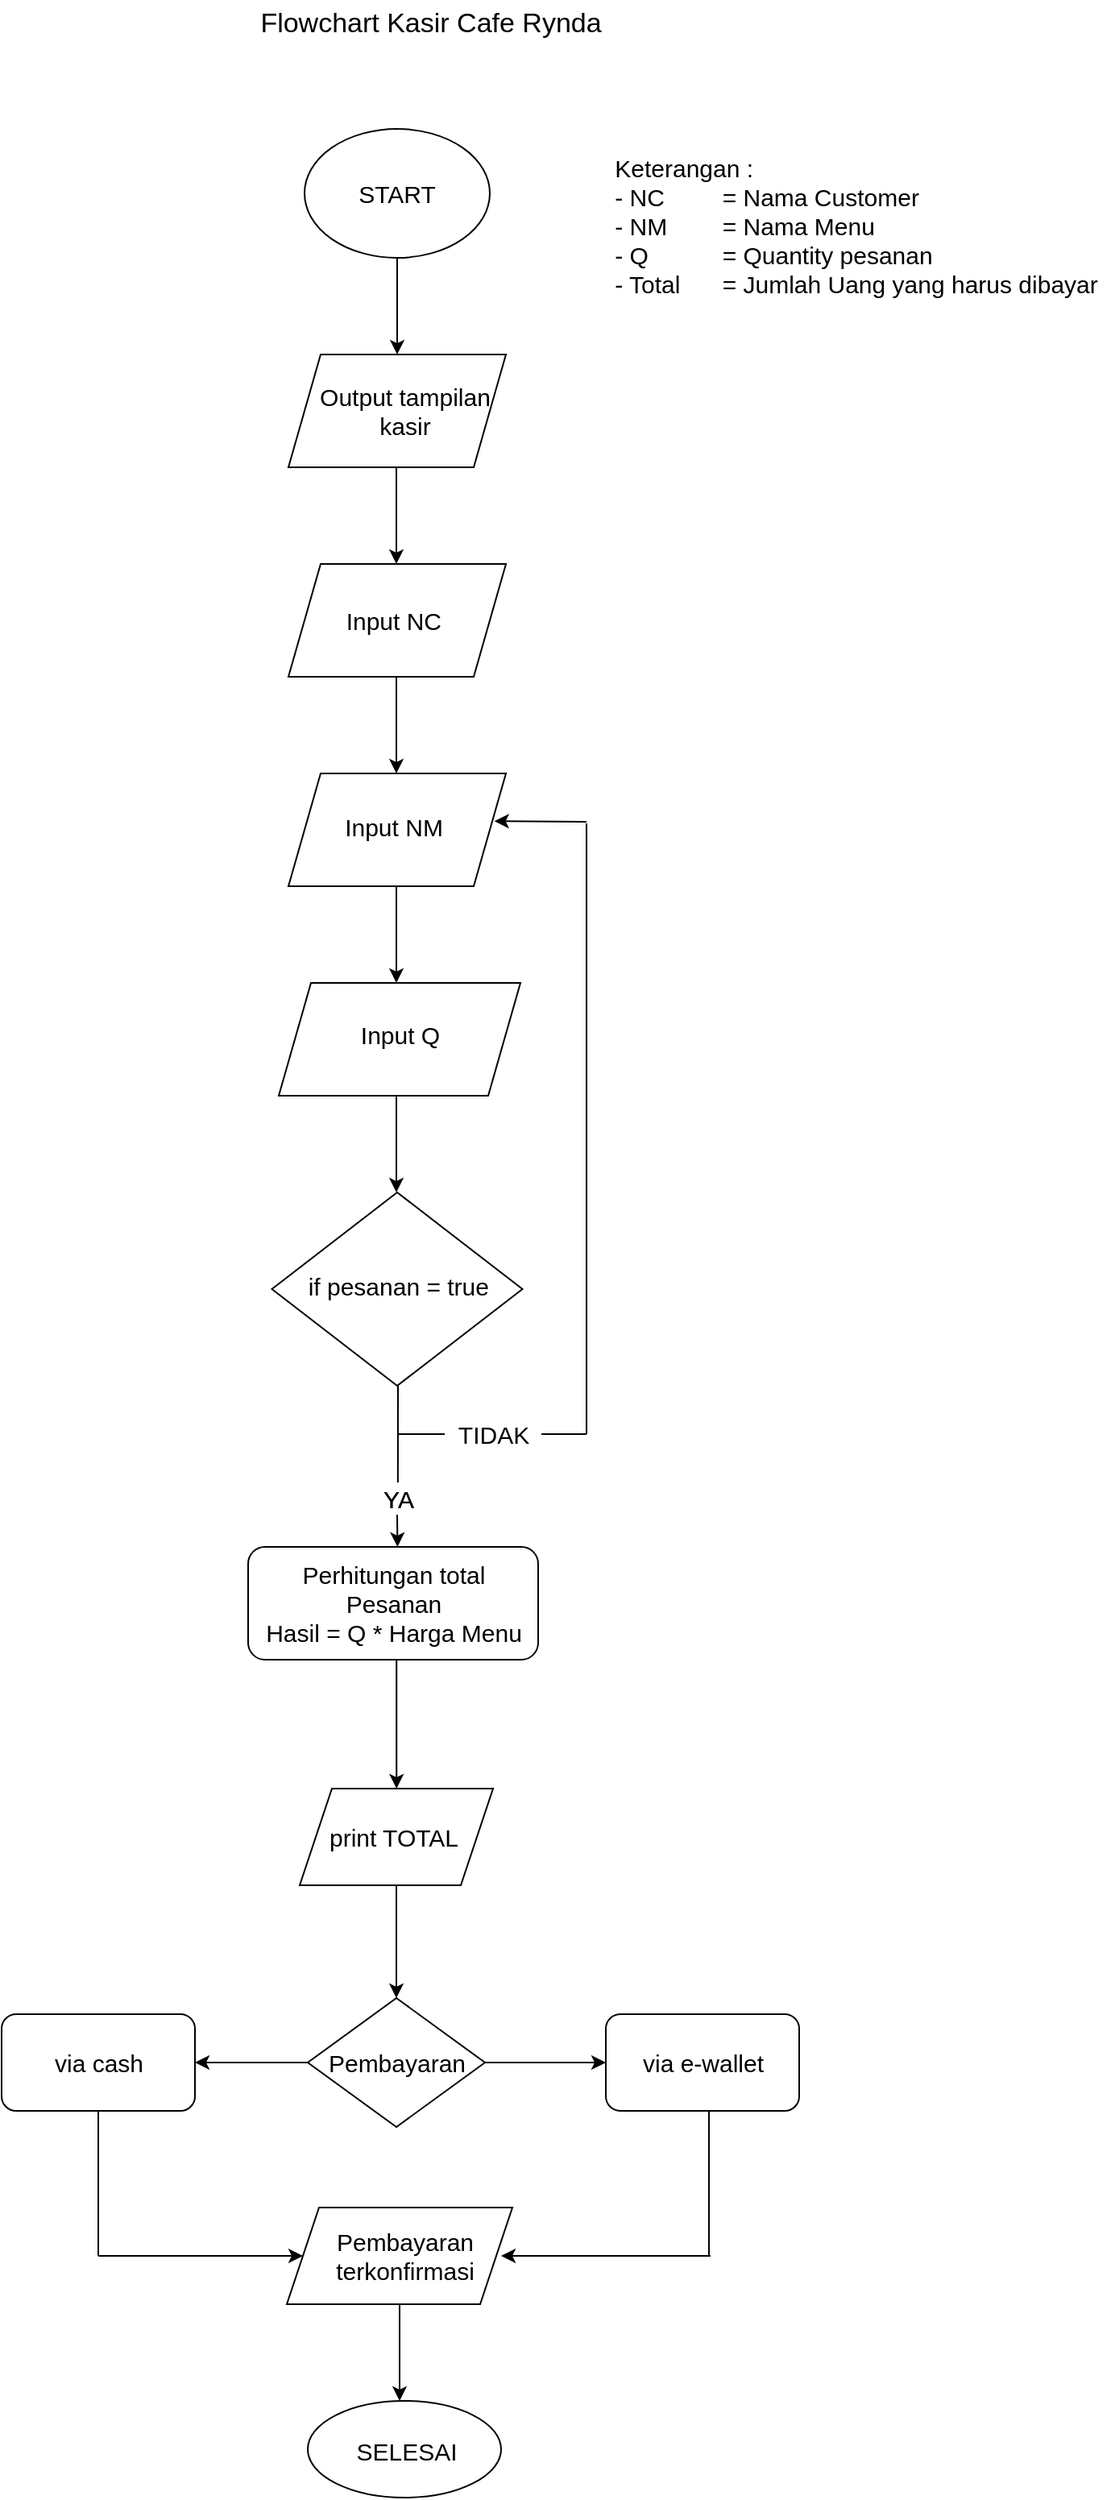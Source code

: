 <mxfile>
    <diagram id="yv9AR8YwXmYQttPCIyxz" name="Page-1">
        <mxGraphModel dx="577" dy="528" grid="1" gridSize="10" guides="1" tooltips="1" connect="1" arrows="1" fold="1" page="1" pageScale="1" pageWidth="850" pageHeight="1100" math="0" shadow="0">
            <root>
                <mxCell id="0"/>
                <mxCell id="1" parent="0"/>
                <mxCell id="2" value="" style="ellipse;whiteSpace=wrap;html=1;" vertex="1" parent="1">
                    <mxGeometry x="348" y="80" width="115" height="80" as="geometry"/>
                </mxCell>
                <mxCell id="3" value="Flowchart Kasir Cafe Rynda" style="text;html=1;resizable=0;autosize=1;align=center;verticalAlign=middle;points=[];fillColor=none;strokeColor=none;rounded=0;strokeWidth=1;fontSize=17;" vertex="1" parent="1">
                    <mxGeometry x="310.5" width="230" height="30" as="geometry"/>
                </mxCell>
                <mxCell id="4" value="START" style="text;html=1;resizable=0;autosize=1;align=center;verticalAlign=middle;points=[];fillColor=none;strokeColor=none;rounded=0;fontSize=15;" vertex="1" parent="1">
                    <mxGeometry x="375" y="110" width="60" height="20" as="geometry"/>
                </mxCell>
                <mxCell id="5" value="" style="endArrow=classic;html=1;fontSize=15;exitX=0.5;exitY=1;exitDx=0;exitDy=0;entryX=0.5;entryY=0;entryDx=0;entryDy=0;" edge="1" parent="1" source="2">
                    <mxGeometry width="50" height="50" relative="1" as="geometry">
                        <mxPoint x="415" y="220" as="sourcePoint"/>
                        <mxPoint x="405.5" y="220" as="targetPoint"/>
                    </mxGeometry>
                </mxCell>
                <mxCell id="6" value="&lt;div style=&quot;text-align: justify&quot;&gt;Keterangan :&lt;/div&gt;&lt;div style=&quot;text-align: justify&quot;&gt;- NC&lt;span style=&quot;white-space: pre&quot;&gt;&#9;&lt;/span&gt;&lt;span style=&quot;white-space: pre&quot;&gt;&#9;&lt;/span&gt;= Nama Customer&lt;/div&gt;&lt;div style=&quot;text-align: justify&quot;&gt;- NM &lt;span style=&quot;white-space: pre&quot;&gt;&#9;&lt;/span&gt;= Nama Menu&lt;/div&gt;&lt;div style=&quot;text-align: justify&quot;&gt;- Q&amp;nbsp; &lt;span style=&quot;white-space: pre&quot;&gt;&#9;&lt;/span&gt;&lt;span style=&quot;white-space: pre&quot;&gt;&#9;&lt;/span&gt;= Quantity pesanan&lt;/div&gt;&lt;div style=&quot;text-align: justify&quot;&gt;- Total &lt;span style=&quot;white-space: pre&quot;&gt;&#9;&lt;/span&gt;= Jumlah Uang yang harus dibayar&lt;/div&gt;" style="text;html=1;resizable=0;autosize=1;align=center;verticalAlign=middle;points=[];fillColor=none;strokeColor=none;rounded=0;fontSize=15;" vertex="1" parent="1">
                    <mxGeometry x="530" y="90" width="320" height="100" as="geometry"/>
                </mxCell>
                <mxCell id="7" value="" style="shape=parallelogram;perimeter=parallelogramPerimeter;whiteSpace=wrap;html=1;fixedSize=1;fontSize=15;strokeWidth=1;" vertex="1" parent="1">
                    <mxGeometry x="338" y="220" width="135" height="70" as="geometry"/>
                </mxCell>
                <mxCell id="8" value="Output tampilan &lt;br&gt;kasir" style="text;html=1;resizable=0;autosize=1;align=center;verticalAlign=middle;points=[];fillColor=none;strokeColor=none;rounded=0;fontSize=15;" vertex="1" parent="1">
                    <mxGeometry x="350" y="235" width="120" height="40" as="geometry"/>
                </mxCell>
                <mxCell id="9" value="" style="endArrow=classic;html=1;fontSize=15;exitX=0.5;exitY=1;exitDx=0;exitDy=0;entryX=0.5;entryY=0;entryDx=0;entryDy=0;" edge="1" parent="1">
                    <mxGeometry width="50" height="50" relative="1" as="geometry">
                        <mxPoint x="405" y="290" as="sourcePoint"/>
                        <mxPoint x="405" y="350" as="targetPoint"/>
                    </mxGeometry>
                </mxCell>
                <mxCell id="10" value="" style="shape=parallelogram;perimeter=parallelogramPerimeter;whiteSpace=wrap;html=1;fixedSize=1;fontSize=15;strokeWidth=1;" vertex="1" parent="1">
                    <mxGeometry x="338" y="350" width="135" height="70" as="geometry"/>
                </mxCell>
                <mxCell id="11" value="Input NC&amp;nbsp;" style="text;html=1;resizable=0;autosize=1;align=center;verticalAlign=middle;points=[];fillColor=none;strokeColor=none;rounded=0;fontSize=15;" vertex="1" parent="1">
                    <mxGeometry x="365" y="375" width="80" height="20" as="geometry"/>
                </mxCell>
                <mxCell id="12" value="" style="endArrow=classic;html=1;fontSize=15;exitX=0.5;exitY=1;exitDx=0;exitDy=0;entryX=0.5;entryY=0;entryDx=0;entryDy=0;" edge="1" parent="1">
                    <mxGeometry width="50" height="50" relative="1" as="geometry">
                        <mxPoint x="405" y="420" as="sourcePoint"/>
                        <mxPoint x="405" y="480" as="targetPoint"/>
                    </mxGeometry>
                </mxCell>
                <mxCell id="13" value="" style="shape=parallelogram;perimeter=parallelogramPerimeter;whiteSpace=wrap;html=1;fixedSize=1;fontSize=15;strokeWidth=1;" vertex="1" parent="1">
                    <mxGeometry x="338" y="480" width="135" height="70" as="geometry"/>
                </mxCell>
                <mxCell id="14" value="Input NM" style="text;html=1;resizable=0;autosize=1;align=center;verticalAlign=middle;points=[];fillColor=none;strokeColor=none;rounded=0;fontSize=15;" vertex="1" parent="1">
                    <mxGeometry x="363" y="503" width="80" height="20" as="geometry"/>
                </mxCell>
                <mxCell id="15" value="" style="endArrow=classic;html=1;fontSize=15;exitX=0.5;exitY=1;exitDx=0;exitDy=0;entryX=0.5;entryY=0;entryDx=0;entryDy=0;" edge="1" parent="1">
                    <mxGeometry width="50" height="50" relative="1" as="geometry">
                        <mxPoint x="405" y="550" as="sourcePoint"/>
                        <mxPoint x="405" y="610" as="targetPoint"/>
                    </mxGeometry>
                </mxCell>
                <mxCell id="16" value="" style="shape=parallelogram;perimeter=parallelogramPerimeter;whiteSpace=wrap;html=1;fixedSize=1;fontSize=15;strokeWidth=1;" vertex="1" parent="1">
                    <mxGeometry x="332" y="610" width="150" height="70" as="geometry"/>
                </mxCell>
                <mxCell id="17" value="Input Q" style="text;html=1;resizable=0;autosize=1;align=center;verticalAlign=middle;points=[];fillColor=none;strokeColor=none;rounded=0;fontSize=15;" vertex="1" parent="1">
                    <mxGeometry x="377" y="632" width="60" height="20" as="geometry"/>
                </mxCell>
                <mxCell id="18" value="" style="endArrow=classic;html=1;fontSize=15;exitX=0.5;exitY=1;exitDx=0;exitDy=0;entryX=0.5;entryY=0;entryDx=0;entryDy=0;" edge="1" parent="1">
                    <mxGeometry width="50" height="50" relative="1" as="geometry">
                        <mxPoint x="405" y="680" as="sourcePoint"/>
                        <mxPoint x="405" y="740" as="targetPoint"/>
                    </mxGeometry>
                </mxCell>
                <mxCell id="19" value="" style="endArrow=classic;html=1;fontSize=15;entryX=1.007;entryY=0.39;entryDx=0;entryDy=0;entryPerimeter=0;" edge="1" parent="1">
                    <mxGeometry width="50" height="50" relative="1" as="geometry">
                        <mxPoint x="523" y="510" as="sourcePoint"/>
                        <mxPoint x="465.84" y="509.6" as="targetPoint"/>
                    </mxGeometry>
                </mxCell>
                <mxCell id="20" value="" style="endArrow=none;html=1;fontSize=15;startArrow=none;" edge="1" parent="1" source="25">
                    <mxGeometry width="50" height="50" relative="1" as="geometry">
                        <mxPoint x="406" y="890" as="sourcePoint"/>
                        <mxPoint x="523" y="890" as="targetPoint"/>
                    </mxGeometry>
                </mxCell>
                <mxCell id="21" value="" style="rhombus;whiteSpace=wrap;html=1;fontSize=15;strokeWidth=1;" vertex="1" parent="1">
                    <mxGeometry x="327.75" y="740" width="155.5" height="120" as="geometry"/>
                </mxCell>
                <mxCell id="22" value="if pesanan = true&amp;nbsp;" style="text;html=1;resizable=0;autosize=1;align=center;verticalAlign=middle;points=[];fillColor=none;strokeColor=none;rounded=0;fontSize=15;" vertex="1" parent="1">
                    <mxGeometry x="343" y="788" width="130" height="20" as="geometry"/>
                </mxCell>
                <mxCell id="23" value="YA" style="text;html=1;resizable=0;autosize=1;align=center;verticalAlign=middle;points=[];fillColor=none;strokeColor=none;rounded=0;fontSize=15;" vertex="1" parent="1">
                    <mxGeometry x="390.5" y="920" width="30" height="20" as="geometry"/>
                </mxCell>
                <mxCell id="24" value="" style="endArrow=none;html=1;fontSize=15;entryX=0.515;entryY=0;entryDx=0;entryDy=0;entryPerimeter=0;" edge="1" parent="1" target="23">
                    <mxGeometry width="50" height="50" relative="1" as="geometry">
                        <mxPoint x="406" y="860" as="sourcePoint"/>
                        <mxPoint x="405.7" y="960.0" as="targetPoint"/>
                    </mxGeometry>
                </mxCell>
                <mxCell id="25" value="TIDAK" style="text;html=1;resizable=0;autosize=1;align=center;verticalAlign=middle;points=[];fillColor=none;strokeColor=none;rounded=0;fontSize=15;" vertex="1" parent="1">
                    <mxGeometry x="435" y="880" width="60" height="20" as="geometry"/>
                </mxCell>
                <mxCell id="26" value="" style="endArrow=none;html=1;fontSize=15;" edge="1" parent="1" target="25">
                    <mxGeometry width="50" height="50" relative="1" as="geometry">
                        <mxPoint x="406" y="890" as="sourcePoint"/>
                        <mxPoint x="523" y="890" as="targetPoint"/>
                    </mxGeometry>
                </mxCell>
                <mxCell id="27" value="" style="endArrow=none;html=1;fontSize=15;" edge="1" parent="1">
                    <mxGeometry width="50" height="50" relative="1" as="geometry">
                        <mxPoint x="523" y="511" as="sourcePoint"/>
                        <mxPoint x="523" y="890" as="targetPoint"/>
                    </mxGeometry>
                </mxCell>
                <mxCell id="28" value="" style="endArrow=classic;html=1;fontSize=15;exitX=0.5;exitY=1;exitDx=0;exitDy=0;entryX=0.515;entryY=0;entryDx=0;entryDy=0;entryPerimeter=0;startArrow=none;" edge="1" parent="1" source="32" target="29">
                    <mxGeometry width="50" height="50" relative="1" as="geometry">
                        <mxPoint x="405.66" y="852" as="sourcePoint"/>
                        <mxPoint x="405.66" y="932" as="targetPoint"/>
                    </mxGeometry>
                </mxCell>
                <mxCell id="29" value="" style="rounded=1;whiteSpace=wrap;html=1;fontSize=15;strokeWidth=1;" vertex="1" parent="1">
                    <mxGeometry x="313" y="960" width="180" height="70" as="geometry"/>
                </mxCell>
                <mxCell id="30" value="Perhitungan total &lt;br&gt;Pesanan&lt;br&gt;Hasil = Q * Harga Menu" style="text;html=1;resizable=0;autosize=1;align=center;verticalAlign=middle;points=[];fillColor=none;strokeColor=none;rounded=0;fontSize=15;" vertex="1" parent="1">
                    <mxGeometry x="318" y="965" width="170" height="60" as="geometry"/>
                </mxCell>
                <mxCell id="31" value="" style="endArrow=classic;html=1;fontSize=15;exitX=0.5;exitY=1;exitDx=0;exitDy=0;" edge="1" parent="1">
                    <mxGeometry width="50" height="50" relative="1" as="geometry">
                        <mxPoint x="405.1" y="1030" as="sourcePoint"/>
                        <mxPoint x="405.1" y="1110" as="targetPoint"/>
                    </mxGeometry>
                </mxCell>
                <mxCell id="32" value="YA" style="text;html=1;resizable=0;autosize=1;align=center;verticalAlign=middle;points=[];fillColor=none;strokeColor=none;rounded=0;fontSize=15;" vertex="1" parent="1">
                    <mxGeometry x="390.5" y="920" width="30" height="20" as="geometry"/>
                </mxCell>
                <mxCell id="33" value="" style="edgeStyle=none;html=1;fontSize=15;" edge="1" parent="1" source="34" target="37">
                    <mxGeometry relative="1" as="geometry"/>
                </mxCell>
                <mxCell id="34" value="" style="shape=parallelogram;perimeter=parallelogramPerimeter;whiteSpace=wrap;html=1;fixedSize=1;fontSize=15;strokeWidth=1;" vertex="1" parent="1">
                    <mxGeometry x="345" y="1110" width="120" height="60" as="geometry"/>
                </mxCell>
                <mxCell id="35" value="print TOTAL" style="text;html=1;resizable=0;autosize=1;align=center;verticalAlign=middle;points=[];fillColor=none;strokeColor=none;rounded=0;fontSize=15;" vertex="1" parent="1">
                    <mxGeometry x="353" y="1130" width="100" height="20" as="geometry"/>
                </mxCell>
                <mxCell id="36" value="" style="edgeStyle=none;html=1;fontSize=15;" edge="1" parent="1" source="37" target="40">
                    <mxGeometry relative="1" as="geometry"/>
                </mxCell>
                <mxCell id="37" value="" style="rhombus;whiteSpace=wrap;html=1;fontSize=15;strokeWidth=1;" vertex="1" parent="1">
                    <mxGeometry x="350" y="1240" width="110" height="80" as="geometry"/>
                </mxCell>
                <mxCell id="38" value="" style="edgeStyle=none;html=1;fontSize=15;" edge="1" parent="1" target="41">
                    <mxGeometry relative="1" as="geometry">
                        <mxPoint x="350" y="1280" as="sourcePoint"/>
                    </mxGeometry>
                </mxCell>
                <mxCell id="39" value="Pembayaran" style="text;html=1;resizable=0;autosize=1;align=center;verticalAlign=middle;points=[];fillColor=none;strokeColor=none;rounded=0;fontSize=15;" vertex="1" parent="1">
                    <mxGeometry x="355" y="1270" width="100" height="20" as="geometry"/>
                </mxCell>
                <mxCell id="40" value="" style="rounded=1;whiteSpace=wrap;html=1;fontSize=15;strokeWidth=1;" vertex="1" parent="1">
                    <mxGeometry x="535" y="1250" width="120" height="60" as="geometry"/>
                </mxCell>
                <mxCell id="41" value="" style="rounded=1;whiteSpace=wrap;html=1;fontSize=15;strokeWidth=1;" vertex="1" parent="1">
                    <mxGeometry x="160" y="1250" width="120" height="60" as="geometry"/>
                </mxCell>
                <mxCell id="42" value="via cash" style="text;html=1;resizable=0;autosize=1;align=center;verticalAlign=middle;points=[];fillColor=none;strokeColor=none;rounded=0;fontSize=15;" vertex="1" parent="1">
                    <mxGeometry x="185" y="1270" width="70" height="20" as="geometry"/>
                </mxCell>
                <mxCell id="43" value="via e-wallet" style="text;html=1;resizable=0;autosize=1;align=center;verticalAlign=middle;points=[];fillColor=none;strokeColor=none;rounded=0;fontSize=15;" vertex="1" parent="1">
                    <mxGeometry x="550" y="1270" width="90" height="20" as="geometry"/>
                </mxCell>
                <mxCell id="44" value="" style="endArrow=classic;html=1;fontSize=15;" edge="1" parent="1" target="46">
                    <mxGeometry width="50" height="50" relative="1" as="geometry">
                        <mxPoint x="220" y="1400" as="sourcePoint"/>
                        <mxPoint x="350" y="1400" as="targetPoint"/>
                        <Array as="points">
                            <mxPoint x="220" y="1400"/>
                        </Array>
                    </mxGeometry>
                </mxCell>
                <mxCell id="45" value="" style="endArrow=none;html=1;fontSize=15;entryX=0.5;entryY=1;entryDx=0;entryDy=0;" edge="1" parent="1" target="41">
                    <mxGeometry width="50" height="50" relative="1" as="geometry">
                        <mxPoint x="220" y="1400" as="sourcePoint"/>
                        <mxPoint x="270" y="1350" as="targetPoint"/>
                    </mxGeometry>
                </mxCell>
                <mxCell id="46" value="" style="shape=parallelogram;perimeter=parallelogramPerimeter;whiteSpace=wrap;html=1;fixedSize=1;fontSize=15;strokeWidth=1;" vertex="1" parent="1">
                    <mxGeometry x="337" y="1370" width="140" height="60" as="geometry"/>
                </mxCell>
                <mxCell id="47" value="" style="endArrow=none;html=1;fontSize=15;entryX=0.5;entryY=1;entryDx=0;entryDy=0;" edge="1" parent="1">
                    <mxGeometry width="50" height="50" relative="1" as="geometry">
                        <mxPoint x="599" y="1400" as="sourcePoint"/>
                        <mxPoint x="599" y="1310" as="targetPoint"/>
                    </mxGeometry>
                </mxCell>
                <mxCell id="48" value="&lt;div&gt;&lt;span&gt;Pembayaran&lt;/span&gt;&lt;/div&gt;&lt;div&gt;&lt;span&gt;terkonfirmasi&lt;/span&gt;&lt;/div&gt;" style="text;html=1;resizable=0;autosize=1;align=center;verticalAlign=middle;points=[];fillColor=none;strokeColor=none;rounded=0;fontSize=15;" vertex="1" parent="1">
                    <mxGeometry x="360" y="1380" width="100" height="40" as="geometry"/>
                </mxCell>
                <mxCell id="49" value="" style="endArrow=classic;html=1;fontSize=15;" edge="1" parent="1">
                    <mxGeometry width="50" height="50" relative="1" as="geometry">
                        <mxPoint x="600" y="1400" as="sourcePoint"/>
                        <mxPoint x="470" y="1400" as="targetPoint"/>
                    </mxGeometry>
                </mxCell>
                <mxCell id="50" value="" style="edgeStyle=none;html=1;fontSize=15;exitX=0.5;exitY=1;exitDx=0;exitDy=0;entryX=0.475;entryY=0;entryDx=0;entryDy=0;entryPerimeter=0;" edge="1" parent="1" target="51">
                    <mxGeometry relative="1" as="geometry">
                        <Array as="points"/>
                        <mxPoint x="407" y="1430" as="sourcePoint"/>
                    </mxGeometry>
                </mxCell>
                <mxCell id="51" value="" style="ellipse;whiteSpace=wrap;html=1;fontSize=15;strokeWidth=1;" vertex="1" parent="1">
                    <mxGeometry x="350" y="1490" width="120" height="60" as="geometry"/>
                </mxCell>
                <mxCell id="52" value="SELESAI" style="text;html=1;resizable=0;autosize=1;align=center;verticalAlign=middle;points=[];fillColor=none;strokeColor=none;rounded=0;fontSize=15;" vertex="1" parent="1">
                    <mxGeometry x="371" y="1511" width="80" height="20" as="geometry"/>
                </mxCell>
            </root>
        </mxGraphModel>
    </diagram>
</mxfile>